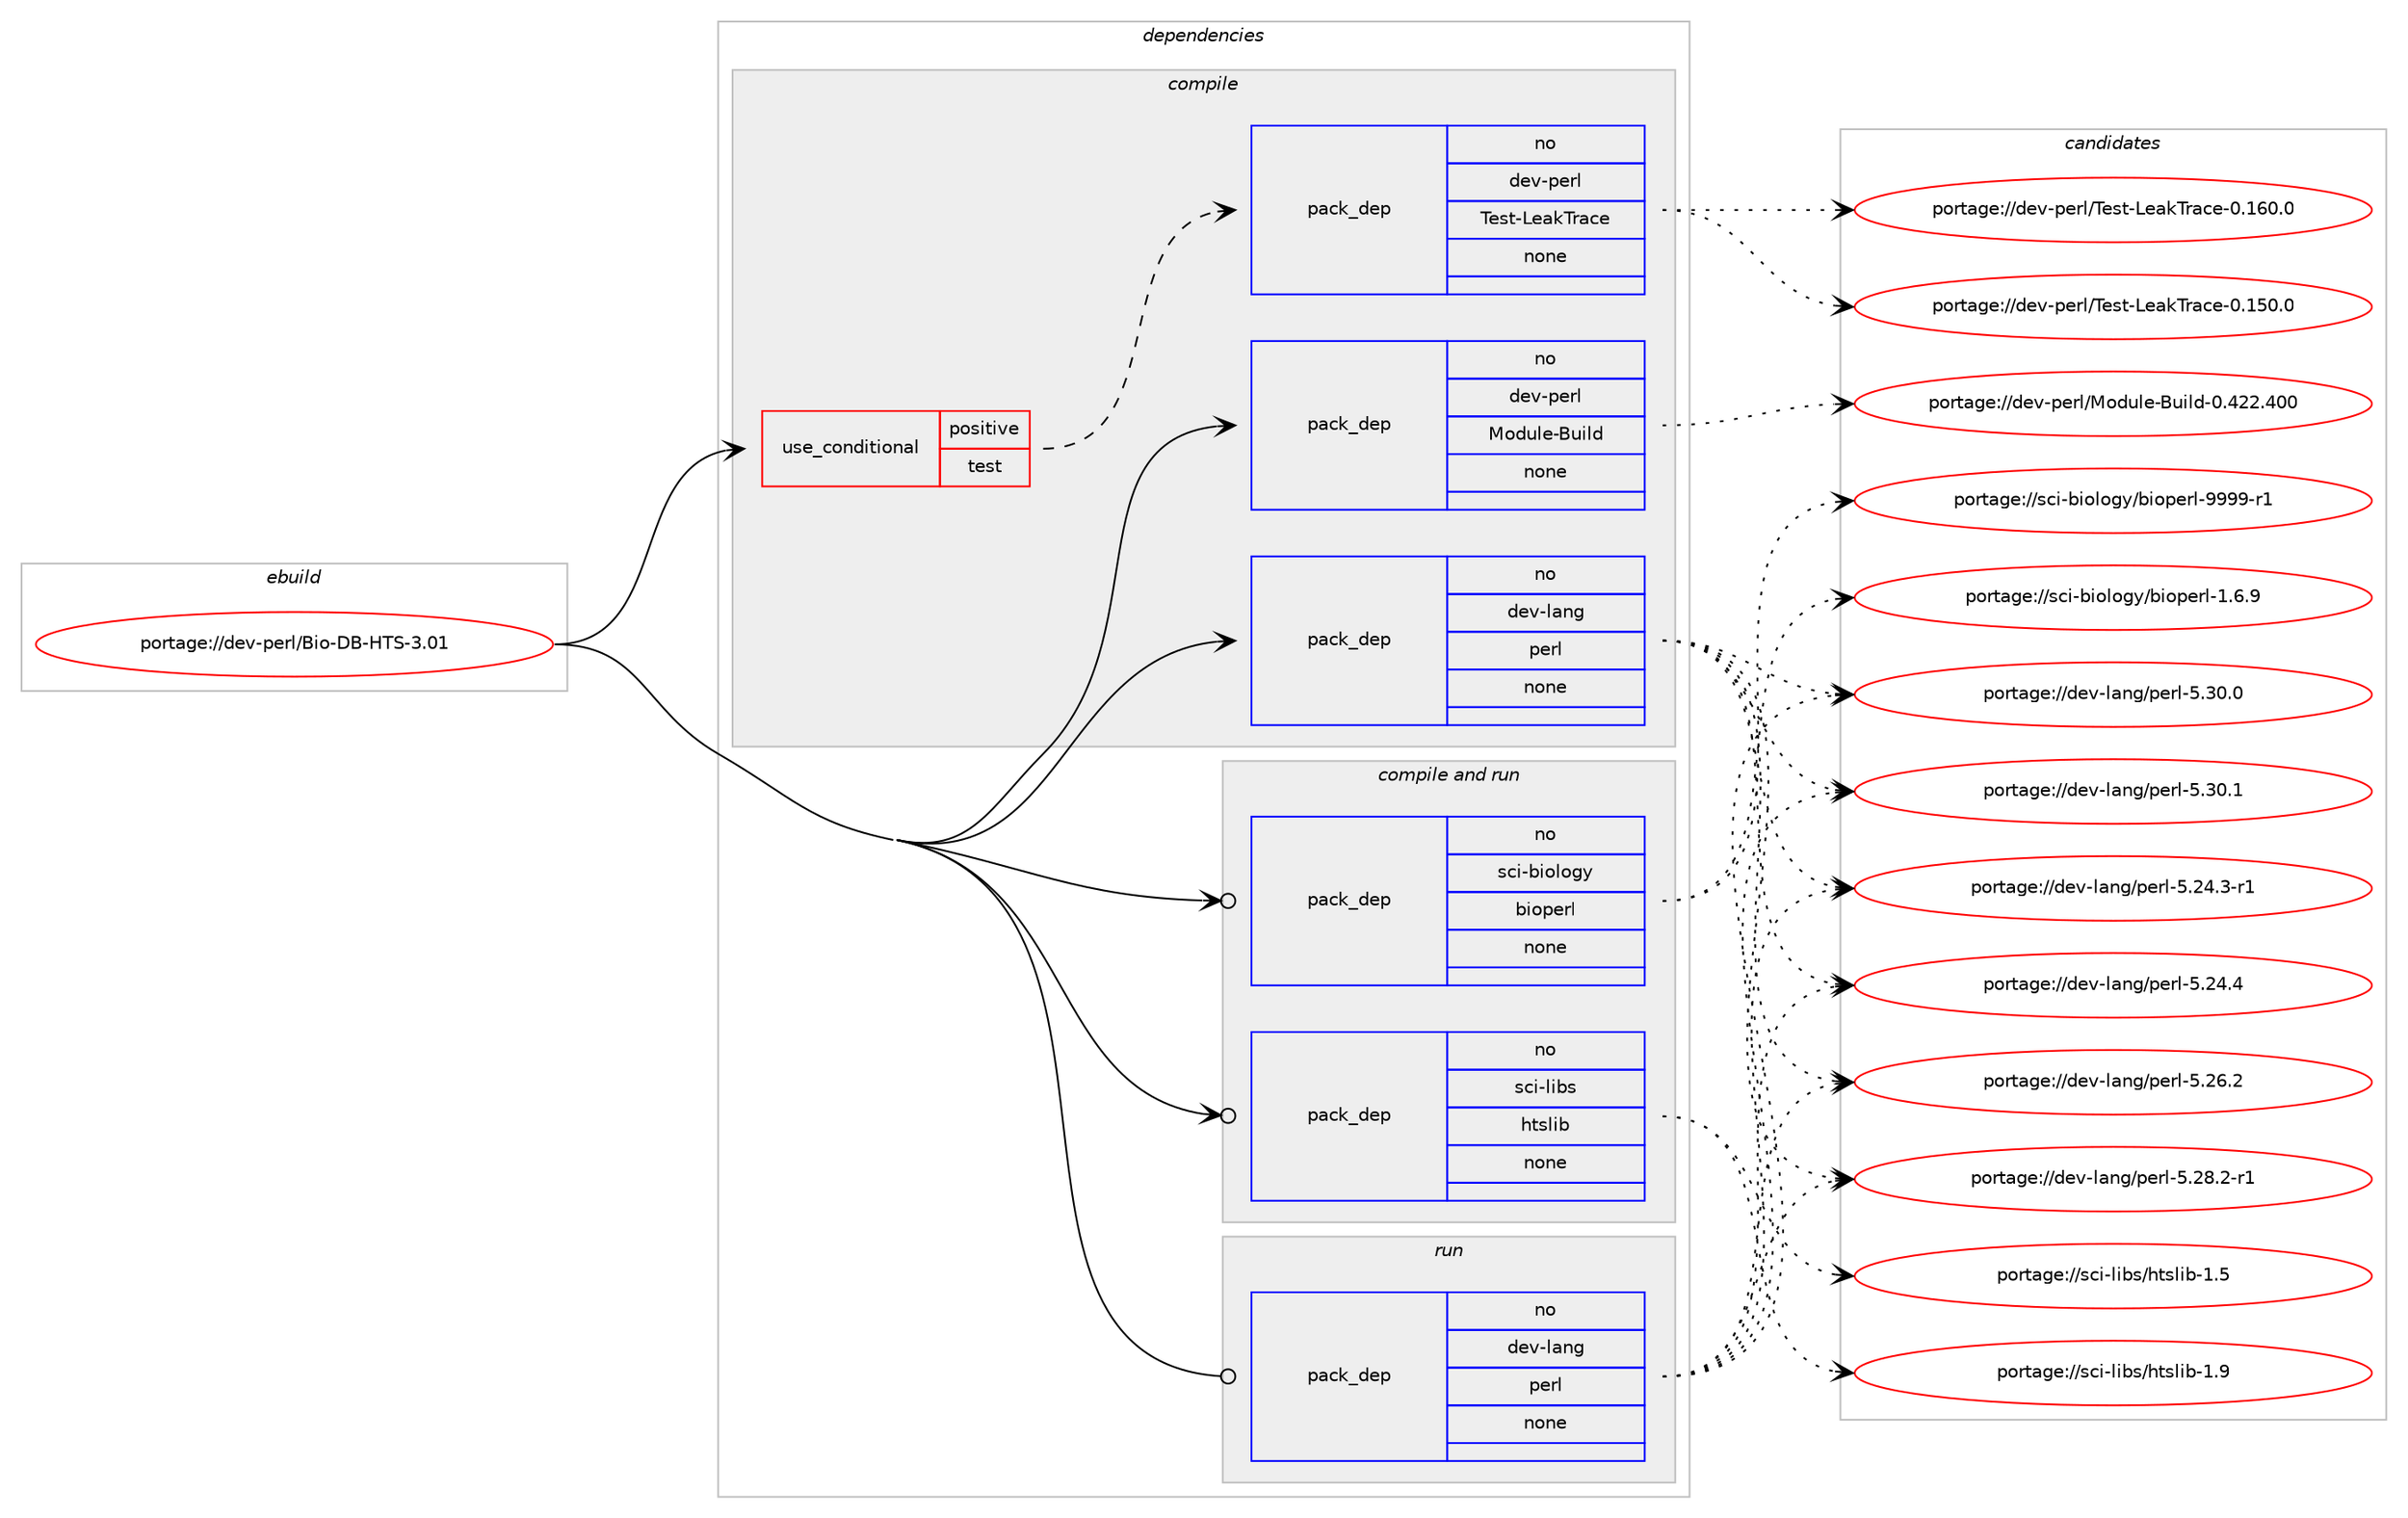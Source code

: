 digraph prolog {

# *************
# Graph options
# *************

newrank=true;
concentrate=true;
compound=true;
graph [rankdir=LR,fontname=Helvetica,fontsize=10,ranksep=1.5];#, ranksep=2.5, nodesep=0.2];
edge  [arrowhead=vee];
node  [fontname=Helvetica,fontsize=10];

# **********
# The ebuild
# **********

subgraph cluster_leftcol {
color=gray;
rank=same;
label=<<i>ebuild</i>>;
id [label="portage://dev-perl/Bio-DB-HTS-3.01", color=red, width=4, href="../dev-perl/Bio-DB-HTS-3.01.svg"];
}

# ****************
# The dependencies
# ****************

subgraph cluster_midcol {
color=gray;
label=<<i>dependencies</i>>;
subgraph cluster_compile {
fillcolor="#eeeeee";
style=filled;
label=<<i>compile</i>>;
subgraph cond22582 {
dependency109066 [label=<<TABLE BORDER="0" CELLBORDER="1" CELLSPACING="0" CELLPADDING="4"><TR><TD ROWSPAN="3" CELLPADDING="10">use_conditional</TD></TR><TR><TD>positive</TD></TR><TR><TD>test</TD></TR></TABLE>>, shape=none, color=red];
subgraph pack83316 {
dependency109067 [label=<<TABLE BORDER="0" CELLBORDER="1" CELLSPACING="0" CELLPADDING="4" WIDTH="220"><TR><TD ROWSPAN="6" CELLPADDING="30">pack_dep</TD></TR><TR><TD WIDTH="110">no</TD></TR><TR><TD>dev-perl</TD></TR><TR><TD>Test-LeakTrace</TD></TR><TR><TD>none</TD></TR><TR><TD></TD></TR></TABLE>>, shape=none, color=blue];
}
dependency109066:e -> dependency109067:w [weight=20,style="dashed",arrowhead="vee"];
}
id:e -> dependency109066:w [weight=20,style="solid",arrowhead="vee"];
subgraph pack83317 {
dependency109068 [label=<<TABLE BORDER="0" CELLBORDER="1" CELLSPACING="0" CELLPADDING="4" WIDTH="220"><TR><TD ROWSPAN="6" CELLPADDING="30">pack_dep</TD></TR><TR><TD WIDTH="110">no</TD></TR><TR><TD>dev-lang</TD></TR><TR><TD>perl</TD></TR><TR><TD>none</TD></TR><TR><TD></TD></TR></TABLE>>, shape=none, color=blue];
}
id:e -> dependency109068:w [weight=20,style="solid",arrowhead="vee"];
subgraph pack83318 {
dependency109069 [label=<<TABLE BORDER="0" CELLBORDER="1" CELLSPACING="0" CELLPADDING="4" WIDTH="220"><TR><TD ROWSPAN="6" CELLPADDING="30">pack_dep</TD></TR><TR><TD WIDTH="110">no</TD></TR><TR><TD>dev-perl</TD></TR><TR><TD>Module-Build</TD></TR><TR><TD>none</TD></TR><TR><TD></TD></TR></TABLE>>, shape=none, color=blue];
}
id:e -> dependency109069:w [weight=20,style="solid",arrowhead="vee"];
}
subgraph cluster_compileandrun {
fillcolor="#eeeeee";
style=filled;
label=<<i>compile and run</i>>;
subgraph pack83319 {
dependency109070 [label=<<TABLE BORDER="0" CELLBORDER="1" CELLSPACING="0" CELLPADDING="4" WIDTH="220"><TR><TD ROWSPAN="6" CELLPADDING="30">pack_dep</TD></TR><TR><TD WIDTH="110">no</TD></TR><TR><TD>sci-biology</TD></TR><TR><TD>bioperl</TD></TR><TR><TD>none</TD></TR><TR><TD></TD></TR></TABLE>>, shape=none, color=blue];
}
id:e -> dependency109070:w [weight=20,style="solid",arrowhead="odotvee"];
subgraph pack83320 {
dependency109071 [label=<<TABLE BORDER="0" CELLBORDER="1" CELLSPACING="0" CELLPADDING="4" WIDTH="220"><TR><TD ROWSPAN="6" CELLPADDING="30">pack_dep</TD></TR><TR><TD WIDTH="110">no</TD></TR><TR><TD>sci-libs</TD></TR><TR><TD>htslib</TD></TR><TR><TD>none</TD></TR><TR><TD></TD></TR></TABLE>>, shape=none, color=blue];
}
id:e -> dependency109071:w [weight=20,style="solid",arrowhead="odotvee"];
}
subgraph cluster_run {
fillcolor="#eeeeee";
style=filled;
label=<<i>run</i>>;
subgraph pack83321 {
dependency109072 [label=<<TABLE BORDER="0" CELLBORDER="1" CELLSPACING="0" CELLPADDING="4" WIDTH="220"><TR><TD ROWSPAN="6" CELLPADDING="30">pack_dep</TD></TR><TR><TD WIDTH="110">no</TD></TR><TR><TD>dev-lang</TD></TR><TR><TD>perl</TD></TR><TR><TD>none</TD></TR><TR><TD></TD></TR></TABLE>>, shape=none, color=blue];
}
id:e -> dependency109072:w [weight=20,style="solid",arrowhead="odot"];
}
}

# **************
# The candidates
# **************

subgraph cluster_choices {
rank=same;
color=gray;
label=<<i>candidates</i>>;

subgraph choice83316 {
color=black;
nodesep=1;
choiceportage1001011184511210111410847841011151164576101971078411497991014548464953484648 [label="portage://dev-perl/Test-LeakTrace-0.150.0", color=red, width=4,href="../dev-perl/Test-LeakTrace-0.150.0.svg"];
choiceportage1001011184511210111410847841011151164576101971078411497991014548464954484648 [label="portage://dev-perl/Test-LeakTrace-0.160.0", color=red, width=4,href="../dev-perl/Test-LeakTrace-0.160.0.svg"];
dependency109067:e -> choiceportage1001011184511210111410847841011151164576101971078411497991014548464953484648:w [style=dotted,weight="100"];
dependency109067:e -> choiceportage1001011184511210111410847841011151164576101971078411497991014548464954484648:w [style=dotted,weight="100"];
}
subgraph choice83317 {
color=black;
nodesep=1;
choiceportage100101118451089711010347112101114108455346505246514511449 [label="portage://dev-lang/perl-5.24.3-r1", color=red, width=4,href="../dev-lang/perl-5.24.3-r1.svg"];
choiceportage10010111845108971101034711210111410845534650524652 [label="portage://dev-lang/perl-5.24.4", color=red, width=4,href="../dev-lang/perl-5.24.4.svg"];
choiceportage10010111845108971101034711210111410845534650544650 [label="portage://dev-lang/perl-5.26.2", color=red, width=4,href="../dev-lang/perl-5.26.2.svg"];
choiceportage100101118451089711010347112101114108455346505646504511449 [label="portage://dev-lang/perl-5.28.2-r1", color=red, width=4,href="../dev-lang/perl-5.28.2-r1.svg"];
choiceportage10010111845108971101034711210111410845534651484648 [label="portage://dev-lang/perl-5.30.0", color=red, width=4,href="../dev-lang/perl-5.30.0.svg"];
choiceportage10010111845108971101034711210111410845534651484649 [label="portage://dev-lang/perl-5.30.1", color=red, width=4,href="../dev-lang/perl-5.30.1.svg"];
dependency109068:e -> choiceportage100101118451089711010347112101114108455346505246514511449:w [style=dotted,weight="100"];
dependency109068:e -> choiceportage10010111845108971101034711210111410845534650524652:w [style=dotted,weight="100"];
dependency109068:e -> choiceportage10010111845108971101034711210111410845534650544650:w [style=dotted,weight="100"];
dependency109068:e -> choiceportage100101118451089711010347112101114108455346505646504511449:w [style=dotted,weight="100"];
dependency109068:e -> choiceportage10010111845108971101034711210111410845534651484648:w [style=dotted,weight="100"];
dependency109068:e -> choiceportage10010111845108971101034711210111410845534651484649:w [style=dotted,weight="100"];
}
subgraph choice83318 {
color=black;
nodesep=1;
choiceportage100101118451121011141084777111100117108101456611710510810045484652505046524848 [label="portage://dev-perl/Module-Build-0.422.400", color=red, width=4,href="../dev-perl/Module-Build-0.422.400.svg"];
dependency109069:e -> choiceportage100101118451121011141084777111100117108101456611710510810045484652505046524848:w [style=dotted,weight="100"];
}
subgraph choice83319 {
color=black;
nodesep=1;
choiceportage1159910545981051111081111031214798105111112101114108454946544657 [label="portage://sci-biology/bioperl-1.6.9", color=red, width=4,href="../sci-biology/bioperl-1.6.9.svg"];
choiceportage115991054598105111108111103121479810511111210111410845575757574511449 [label="portage://sci-biology/bioperl-9999-r1", color=red, width=4,href="../sci-biology/bioperl-9999-r1.svg"];
dependency109070:e -> choiceportage1159910545981051111081111031214798105111112101114108454946544657:w [style=dotted,weight="100"];
dependency109070:e -> choiceportage115991054598105111108111103121479810511111210111410845575757574511449:w [style=dotted,weight="100"];
}
subgraph choice83320 {
color=black;
nodesep=1;
choiceportage115991054510810598115471041161151081059845494653 [label="portage://sci-libs/htslib-1.5", color=red, width=4,href="../sci-libs/htslib-1.5.svg"];
choiceportage115991054510810598115471041161151081059845494657 [label="portage://sci-libs/htslib-1.9", color=red, width=4,href="../sci-libs/htslib-1.9.svg"];
dependency109071:e -> choiceportage115991054510810598115471041161151081059845494653:w [style=dotted,weight="100"];
dependency109071:e -> choiceportage115991054510810598115471041161151081059845494657:w [style=dotted,weight="100"];
}
subgraph choice83321 {
color=black;
nodesep=1;
choiceportage100101118451089711010347112101114108455346505246514511449 [label="portage://dev-lang/perl-5.24.3-r1", color=red, width=4,href="../dev-lang/perl-5.24.3-r1.svg"];
choiceportage10010111845108971101034711210111410845534650524652 [label="portage://dev-lang/perl-5.24.4", color=red, width=4,href="../dev-lang/perl-5.24.4.svg"];
choiceportage10010111845108971101034711210111410845534650544650 [label="portage://dev-lang/perl-5.26.2", color=red, width=4,href="../dev-lang/perl-5.26.2.svg"];
choiceportage100101118451089711010347112101114108455346505646504511449 [label="portage://dev-lang/perl-5.28.2-r1", color=red, width=4,href="../dev-lang/perl-5.28.2-r1.svg"];
choiceportage10010111845108971101034711210111410845534651484648 [label="portage://dev-lang/perl-5.30.0", color=red, width=4,href="../dev-lang/perl-5.30.0.svg"];
choiceportage10010111845108971101034711210111410845534651484649 [label="portage://dev-lang/perl-5.30.1", color=red, width=4,href="../dev-lang/perl-5.30.1.svg"];
dependency109072:e -> choiceportage100101118451089711010347112101114108455346505246514511449:w [style=dotted,weight="100"];
dependency109072:e -> choiceportage10010111845108971101034711210111410845534650524652:w [style=dotted,weight="100"];
dependency109072:e -> choiceportage10010111845108971101034711210111410845534650544650:w [style=dotted,weight="100"];
dependency109072:e -> choiceportage100101118451089711010347112101114108455346505646504511449:w [style=dotted,weight="100"];
dependency109072:e -> choiceportage10010111845108971101034711210111410845534651484648:w [style=dotted,weight="100"];
dependency109072:e -> choiceportage10010111845108971101034711210111410845534651484649:w [style=dotted,weight="100"];
}
}

}
